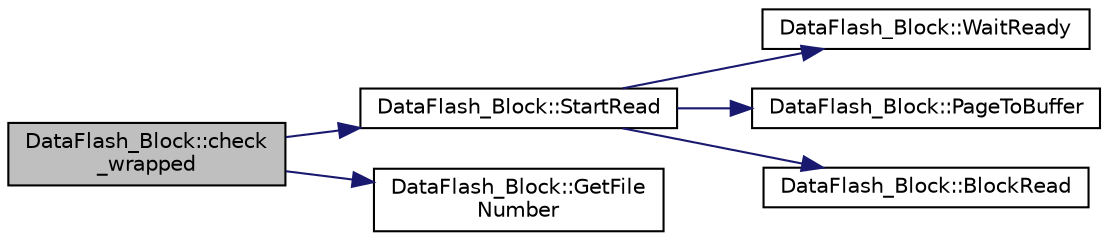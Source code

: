 digraph "DataFlash_Block::check_wrapped"
{
 // INTERACTIVE_SVG=YES
  edge [fontname="Helvetica",fontsize="10",labelfontname="Helvetica",labelfontsize="10"];
  node [fontname="Helvetica",fontsize="10",shape=record];
  rankdir="LR";
  Node1 [label="DataFlash_Block::check\l_wrapped",height=0.2,width=0.4,color="black", fillcolor="grey75", style="filled" fontcolor="black"];
  Node1 -> Node2 [color="midnightblue",fontsize="10",style="solid",fontname="Helvetica"];
  Node2 [label="DataFlash_Block::StartRead",height=0.2,width=0.4,color="black", fillcolor="white", style="filled",URL="$classDataFlash__Block.html#a7e3413fd597032d4f4692129d2c5d076"];
  Node2 -> Node3 [color="midnightblue",fontsize="10",style="solid",fontname="Helvetica"];
  Node3 [label="DataFlash_Block::WaitReady",height=0.2,width=0.4,color="black", fillcolor="white", style="filled",URL="$classDataFlash__Block.html#a5adc35354a63752dc3c855b18e83c175"];
  Node2 -> Node4 [color="midnightblue",fontsize="10",style="solid",fontname="Helvetica"];
  Node4 [label="DataFlash_Block::PageToBuffer",height=0.2,width=0.4,color="black", fillcolor="white", style="filled",URL="$classDataFlash__Block.html#a0bc13dd2c8ec2d928e3409c431fb1430"];
  Node2 -> Node5 [color="midnightblue",fontsize="10",style="solid",fontname="Helvetica"];
  Node5 [label="DataFlash_Block::BlockRead",height=0.2,width=0.4,color="black", fillcolor="white", style="filled",URL="$classDataFlash__Block.html#a4ba0e8bf9f8028d04422e8688efff2c2"];
  Node1 -> Node6 [color="midnightblue",fontsize="10",style="solid",fontname="Helvetica"];
  Node6 [label="DataFlash_Block::GetFile\lNumber",height=0.2,width=0.4,color="black", fillcolor="white", style="filled",URL="$classDataFlash__Block.html#a48f708866996c334cff053400f452c7b"];
}

